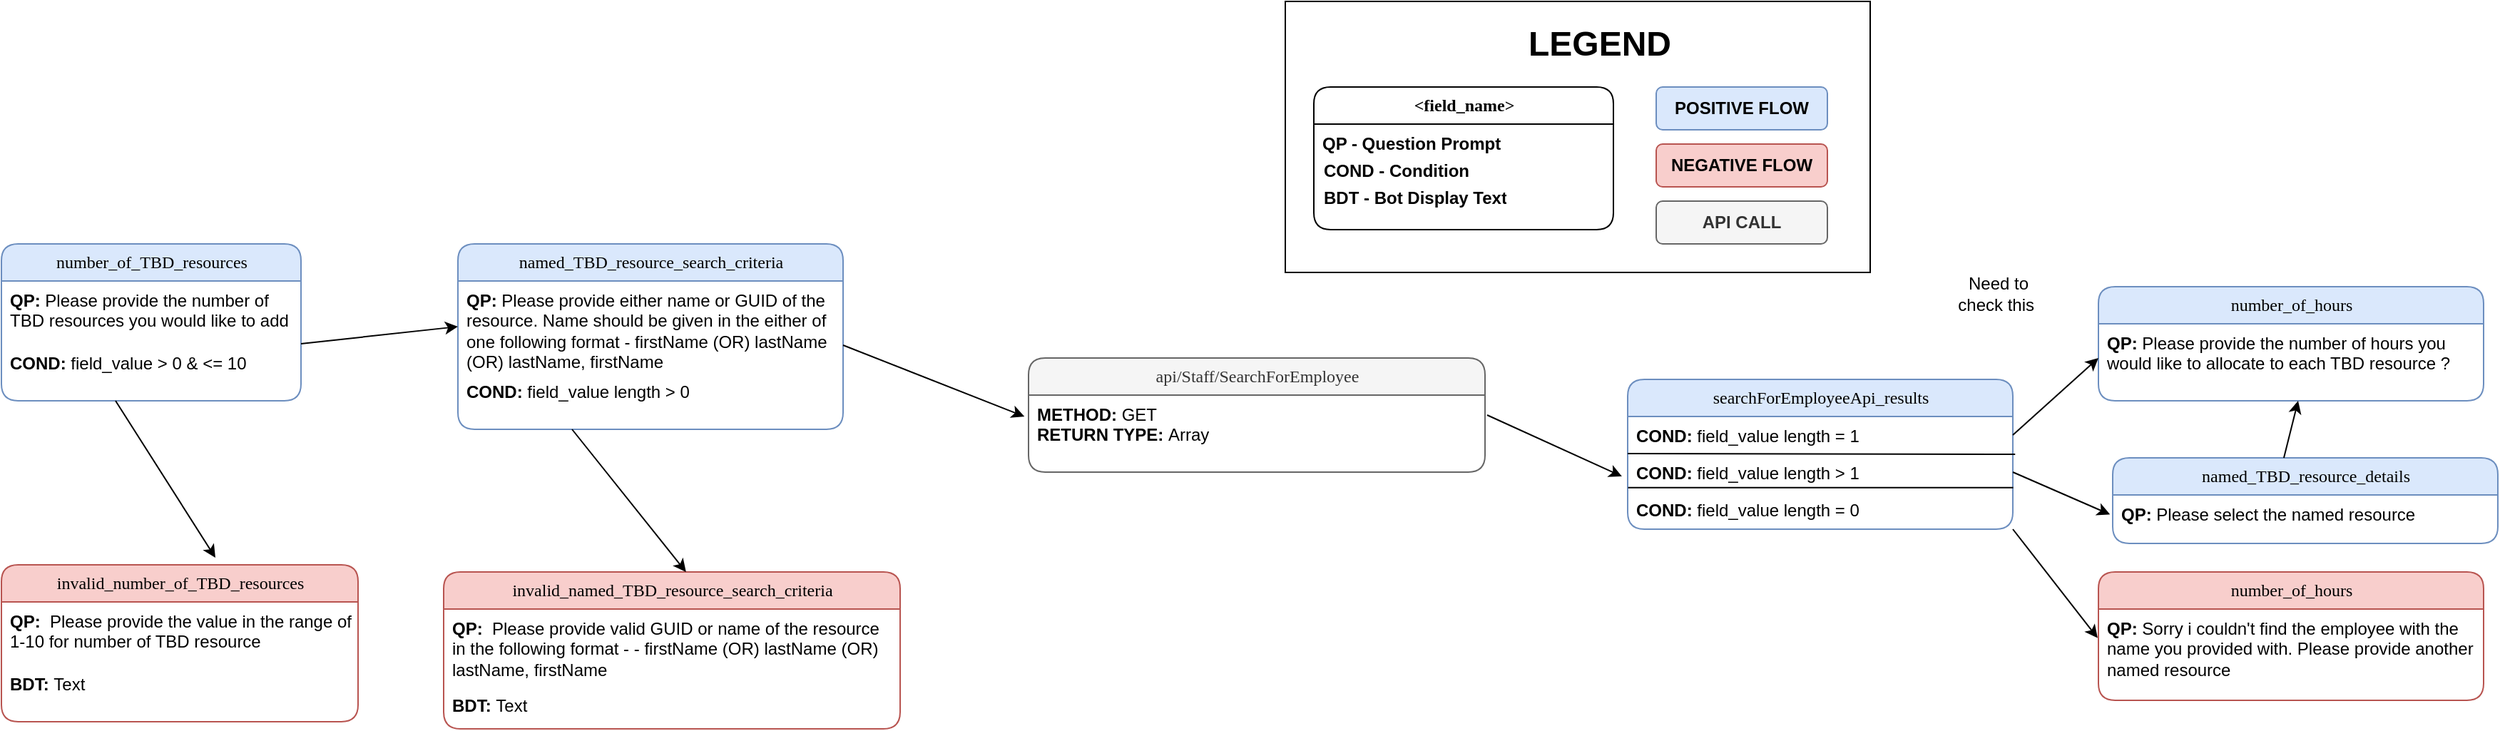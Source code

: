 <mxfile version="26.0.4">
  <diagram name="Page-1" id="b520641d-4fe3-3701-9064-5fc419738815">
    <mxGraphModel dx="967" dy="612" grid="1" gridSize="10" guides="1" tooltips="1" connect="1" arrows="1" fold="1" page="1" pageScale="1" pageWidth="4681" pageHeight="3300" background="none" math="0" shadow="0">
      <root>
        <mxCell id="0" />
        <mxCell id="1" parent="0" />
        <mxCell id="21ea969265ad0168-10" value="number_of_TBD_resources" style="swimlane;html=1;fontStyle=0;childLayout=stackLayout;horizontal=1;startSize=26;fillColor=#dae8fc;horizontalStack=0;resizeParent=1;resizeLast=0;collapsible=1;marginBottom=0;swimlaneFillColor=#ffffff;align=center;rounded=1;shadow=0;comic=0;labelBackgroundColor=none;strokeWidth=1;fontFamily=Verdana;fontSize=12;strokeColor=#6c8ebf;" parent="1" vertex="1">
          <mxGeometry x="150" y="200" width="210" height="110" as="geometry" />
        </mxCell>
        <mxCell id="21ea969265ad0168-11" value="&lt;b&gt;QP: &lt;/b&gt;Please provide the number of TBD resources you would like to add&lt;div&gt;&lt;br&gt;&lt;/div&gt;" style="text;html=1;strokeColor=none;fillColor=none;spacingLeft=4;spacingRight=4;whiteSpace=wrap;overflow=hidden;rotatable=0;points=[[0,0.5],[1,0.5]];portConstraint=eastwest;" parent="21ea969265ad0168-10" vertex="1">
          <mxGeometry y="26" width="210" height="44" as="geometry" />
        </mxCell>
        <mxCell id="21ea969265ad0168-12" value="&lt;b&gt;COND: &lt;/b&gt;field_value &amp;gt; 0 &amp;amp; &amp;lt;= 10" style="text;html=1;strokeColor=none;fillColor=none;spacingLeft=4;spacingRight=4;whiteSpace=wrap;overflow=hidden;rotatable=0;points=[[0,0.5],[1,0.5]];portConstraint=eastwest;" parent="21ea969265ad0168-10" vertex="1">
          <mxGeometry y="70" width="210" height="26" as="geometry" />
        </mxCell>
        <mxCell id="Fwdu9OYfRQx8FBcxNtsd-2" value="named_TBD_resource_search_criteria" style="swimlane;html=1;fontStyle=0;childLayout=stackLayout;horizontal=1;startSize=26;fillColor=#dae8fc;horizontalStack=0;resizeParent=1;resizeLast=0;collapsible=1;marginBottom=0;swimlaneFillColor=#ffffff;align=center;rounded=1;shadow=0;comic=0;labelBackgroundColor=none;strokeWidth=1;fontFamily=Verdana;fontSize=12;strokeColor=#6c8ebf;" parent="1" vertex="1">
          <mxGeometry x="470" y="200" width="270" height="130" as="geometry" />
        </mxCell>
        <mxCell id="Fwdu9OYfRQx8FBcxNtsd-3" value="&lt;b&gt;QP: &lt;/b&gt;Please provide either name or GUID of the resource. Name should be given in the either of one following format - firstName (OR) lastName (OR) lastName, firstName" style="text;html=1;strokeColor=none;fillColor=none;spacingLeft=4;spacingRight=4;whiteSpace=wrap;overflow=hidden;rotatable=0;points=[[0,0.5],[1,0.5]];portConstraint=eastwest;" parent="Fwdu9OYfRQx8FBcxNtsd-2" vertex="1">
          <mxGeometry y="26" width="270" height="64" as="geometry" />
        </mxCell>
        <mxCell id="Fwdu9OYfRQx8FBcxNtsd-4" value="&lt;b&gt;COND: &lt;/b&gt;field_value length &amp;gt; 0" style="text;html=1;strokeColor=none;fillColor=none;spacingLeft=4;spacingRight=4;whiteSpace=wrap;overflow=hidden;rotatable=0;points=[[0,0.5],[1,0.5]];portConstraint=eastwest;" parent="Fwdu9OYfRQx8FBcxNtsd-2" vertex="1">
          <mxGeometry y="90" width="270" height="26" as="geometry" />
        </mxCell>
        <mxCell id="Fwdu9OYfRQx8FBcxNtsd-5" value="invalid_number_of_TBD_resources" style="swimlane;html=1;fontStyle=0;childLayout=stackLayout;horizontal=1;startSize=26;fillColor=#f8cecc;horizontalStack=0;resizeParent=1;resizeLast=0;collapsible=1;marginBottom=0;swimlaneFillColor=#ffffff;align=center;rounded=1;shadow=0;comic=0;labelBackgroundColor=none;strokeWidth=1;fontFamily=Verdana;fontSize=12;strokeColor=#b85450;" parent="1" vertex="1">
          <mxGeometry x="150" y="425" width="250" height="110" as="geometry" />
        </mxCell>
        <mxCell id="Fwdu9OYfRQx8FBcxNtsd-6" value="&lt;b&gt;QP:&amp;nbsp; &lt;/b&gt;Please provide the value in the range of 1-10 for number of TBD resource&lt;div&gt;&lt;br&gt;&lt;/div&gt;" style="text;html=1;strokeColor=none;fillColor=none;spacingLeft=4;spacingRight=4;whiteSpace=wrap;overflow=hidden;rotatable=0;points=[[0,0.5],[1,0.5]];portConstraint=eastwest;" parent="Fwdu9OYfRQx8FBcxNtsd-5" vertex="1">
          <mxGeometry y="26" width="250" height="44" as="geometry" />
        </mxCell>
        <mxCell id="Fwdu9OYfRQx8FBcxNtsd-7" value="&lt;b&gt;BDT: &lt;/b&gt;Text" style="text;html=1;strokeColor=none;fillColor=none;spacingLeft=4;spacingRight=4;whiteSpace=wrap;overflow=hidden;rotatable=0;points=[[0,0.5],[1,0.5]];portConstraint=eastwest;" parent="Fwdu9OYfRQx8FBcxNtsd-5" vertex="1">
          <mxGeometry y="70" width="250" height="26" as="geometry" />
        </mxCell>
        <mxCell id="Fwdu9OYfRQx8FBcxNtsd-15" value="" style="rounded=0;whiteSpace=wrap;html=1;" parent="1" vertex="1">
          <mxGeometry x="1050" y="30" width="410" height="190" as="geometry" />
        </mxCell>
        <mxCell id="Fwdu9OYfRQx8FBcxNtsd-16" value="&lt;b&gt;&amp;lt;field_name&amp;gt;&lt;/b&gt;" style="swimlane;html=1;fontStyle=0;childLayout=stackLayout;horizontal=1;startSize=26;horizontalStack=0;resizeParent=1;resizeLast=0;collapsible=1;marginBottom=0;swimlaneFillColor=#ffffff;align=center;rounded=1;shadow=0;comic=0;labelBackgroundColor=none;strokeWidth=1;fontFamily=Verdana;fontSize=12;" parent="1" vertex="1">
          <mxGeometry x="1070" y="90" width="210" height="100" as="geometry" />
        </mxCell>
        <mxCell id="Fwdu9OYfRQx8FBcxNtsd-18" value="&lt;b&gt;QP - Question Prompt&lt;/b&gt;" style="text;html=1;strokeColor=none;fillColor=none;spacingLeft=4;spacingRight=4;whiteSpace=wrap;overflow=hidden;rotatable=0;points=[[0,0.5],[1,0.5]];portConstraint=eastwest;" parent="Fwdu9OYfRQx8FBcxNtsd-16" vertex="1">
          <mxGeometry y="26" width="210" height="26" as="geometry" />
        </mxCell>
        <mxCell id="Fwdu9OYfRQx8FBcxNtsd-19" value="&lt;b&gt;POSITIVE FLOW&lt;/b&gt;" style="rounded=1;whiteSpace=wrap;html=1;fillColor=#dae8fc;strokeColor=#6c8ebf;" parent="1" vertex="1">
          <mxGeometry x="1310" y="90" width="120" height="30" as="geometry" />
        </mxCell>
        <mxCell id="Fwdu9OYfRQx8FBcxNtsd-20" value="&lt;b&gt;NEGATIVE FLOW&lt;/b&gt;" style="rounded=1;whiteSpace=wrap;html=1;fillColor=#f8cecc;strokeColor=#b85450;" parent="1" vertex="1">
          <mxGeometry x="1310" y="130" width="120" height="30" as="geometry" />
        </mxCell>
        <mxCell id="Fwdu9OYfRQx8FBcxNtsd-22" value="&lt;b&gt;&lt;font style=&quot;font-size: 24px;&quot;&gt;LEGEND&lt;/font&gt;&lt;/b&gt;" style="text;html=1;align=center;verticalAlign=middle;resizable=0;points=[];autosize=1;strokeColor=none;fillColor=none;" parent="1" vertex="1">
          <mxGeometry x="1210" y="40" width="120" height="40" as="geometry" />
        </mxCell>
        <mxCell id="Fwdu9OYfRQx8FBcxNtsd-23" value="&lt;b&gt;COND - Condition&lt;/b&gt;" style="text;html=1;strokeColor=none;fillColor=none;spacingLeft=4;spacingRight=4;whiteSpace=wrap;overflow=hidden;rotatable=0;points=[[0,0.5],[1,0.5]];portConstraint=eastwest;" parent="1" vertex="1">
          <mxGeometry x="1071" y="135" width="210" height="26" as="geometry" />
        </mxCell>
        <mxCell id="Fwdu9OYfRQx8FBcxNtsd-24" value="&lt;b&gt;BDT - Bot Display Text&lt;/b&gt;" style="text;html=1;strokeColor=none;fillColor=none;spacingLeft=4;spacingRight=4;whiteSpace=wrap;overflow=hidden;rotatable=0;points=[[0,0.5],[1,0.5]];portConstraint=eastwest;" parent="1" vertex="1">
          <mxGeometry x="1071" y="154" width="210" height="26" as="geometry" />
        </mxCell>
        <mxCell id="Fwdu9OYfRQx8FBcxNtsd-25" value="invalid_named_TBD_resource_search_criteria" style="swimlane;html=1;fontStyle=0;childLayout=stackLayout;horizontal=1;startSize=26;fillColor=#f8cecc;horizontalStack=0;resizeParent=1;resizeLast=0;collapsible=1;marginBottom=0;swimlaneFillColor=#ffffff;align=center;rounded=1;shadow=0;comic=0;labelBackgroundColor=none;strokeWidth=1;fontFamily=Verdana;fontSize=12;strokeColor=#b85450;" parent="1" vertex="1">
          <mxGeometry x="460" y="430" width="320" height="110" as="geometry" />
        </mxCell>
        <mxCell id="Fwdu9OYfRQx8FBcxNtsd-26" value="&lt;b&gt;QP:&amp;nbsp; &lt;/b&gt;Please provide valid GUID or name of the resource in the following format -&amp;nbsp;- firstName (OR) lastName (OR) lastName, firstName&lt;div&gt;&lt;br&gt;&lt;/div&gt;" style="text;html=1;strokeColor=none;fillColor=none;spacingLeft=4;spacingRight=4;whiteSpace=wrap;overflow=hidden;rotatable=0;points=[[0,0.5],[1,0.5]];portConstraint=eastwest;" parent="Fwdu9OYfRQx8FBcxNtsd-25" vertex="1">
          <mxGeometry y="26" width="320" height="54" as="geometry" />
        </mxCell>
        <mxCell id="Fwdu9OYfRQx8FBcxNtsd-27" value="&lt;b&gt;BDT: &lt;/b&gt;Text" style="text;html=1;strokeColor=none;fillColor=none;spacingLeft=4;spacingRight=4;whiteSpace=wrap;overflow=hidden;rotatable=0;points=[[0,0.5],[1,0.5]];portConstraint=eastwest;" parent="Fwdu9OYfRQx8FBcxNtsd-25" vertex="1">
          <mxGeometry y="80" width="320" height="26" as="geometry" />
        </mxCell>
        <mxCell id="Fwdu9OYfRQx8FBcxNtsd-31" value="" style="endArrow=classic;html=1;rounded=0;entryX=0;entryY=0.5;entryDx=0;entryDy=0;" parent="1" target="Fwdu9OYfRQx8FBcxNtsd-3" edge="1">
          <mxGeometry width="50" height="50" relative="1" as="geometry">
            <mxPoint x="360" y="270" as="sourcePoint" />
            <mxPoint x="410" y="220" as="targetPoint" />
          </mxGeometry>
        </mxCell>
        <mxCell id="Fwdu9OYfRQx8FBcxNtsd-32" value="" style="endArrow=classic;html=1;rounded=0;" parent="1" edge="1">
          <mxGeometry width="50" height="50" relative="1" as="geometry">
            <mxPoint x="230" y="310" as="sourcePoint" />
            <mxPoint x="300" y="420" as="targetPoint" />
          </mxGeometry>
        </mxCell>
        <mxCell id="Fwdu9OYfRQx8FBcxNtsd-33" value="" style="endArrow=classic;html=1;rounded=0;entryX=0.531;entryY=0;entryDx=0;entryDy=0;entryPerimeter=0;" parent="1" target="Fwdu9OYfRQx8FBcxNtsd-25" edge="1">
          <mxGeometry width="50" height="50" relative="1" as="geometry">
            <mxPoint x="550" y="330" as="sourcePoint" />
            <mxPoint x="620" y="440" as="targetPoint" />
          </mxGeometry>
        </mxCell>
        <mxCell id="Cd402E3ZITgnZ-SI4iMz-1" value="api/Staff/SearchForEmployee" style="swimlane;html=1;fontStyle=0;childLayout=stackLayout;horizontal=1;startSize=26;fillColor=#f5f5f5;horizontalStack=0;resizeParent=1;resizeLast=0;collapsible=1;marginBottom=0;swimlaneFillColor=#ffffff;align=center;rounded=1;shadow=0;comic=0;labelBackgroundColor=none;strokeWidth=1;fontFamily=Verdana;fontSize=12;strokeColor=#666666;fontColor=#333333;" parent="1" vertex="1">
          <mxGeometry x="870" y="280" width="320" height="80" as="geometry" />
        </mxCell>
        <mxCell id="Cd402E3ZITgnZ-SI4iMz-2" value="&lt;b&gt;METHOD: &lt;/b&gt;GET&lt;br&gt;&lt;div&gt;&lt;b&gt;RETURN TYPE: &lt;/b&gt;Array&lt;/div&gt;" style="text;html=1;strokeColor=none;fillColor=none;spacingLeft=4;spacingRight=4;whiteSpace=wrap;overflow=hidden;rotatable=0;points=[[0,0.5],[1,0.5]];portConstraint=eastwest;" parent="Cd402E3ZITgnZ-SI4iMz-1" vertex="1">
          <mxGeometry y="26" width="320" height="54" as="geometry" />
        </mxCell>
        <mxCell id="Cd402E3ZITgnZ-SI4iMz-4" value="&lt;b&gt;API CALL&lt;/b&gt;" style="rounded=1;whiteSpace=wrap;html=1;fillColor=#f5f5f5;strokeColor=#666666;fontColor=#333333;" parent="1" vertex="1">
          <mxGeometry x="1310" y="170" width="120" height="30" as="geometry" />
        </mxCell>
        <mxCell id="Cd402E3ZITgnZ-SI4iMz-5" value="" style="endArrow=classic;html=1;rounded=0;entryX=-0.009;entryY=0.278;entryDx=0;entryDy=0;entryPerimeter=0;" parent="1" target="Cd402E3ZITgnZ-SI4iMz-2" edge="1">
          <mxGeometry width="50" height="50" relative="1" as="geometry">
            <mxPoint x="740" y="271" as="sourcePoint" />
            <mxPoint x="850" y="259" as="targetPoint" />
          </mxGeometry>
        </mxCell>
        <mxCell id="HfnuaF-zC5cXOm_QLU1m-1" value="searchForEmployeeApi_results" style="swimlane;html=1;fontStyle=0;childLayout=stackLayout;horizontal=1;startSize=26;fillColor=#dae8fc;horizontalStack=0;resizeParent=1;resizeLast=0;collapsible=1;marginBottom=0;swimlaneFillColor=#ffffff;align=center;rounded=1;shadow=0;comic=0;labelBackgroundColor=none;strokeWidth=1;fontFamily=Verdana;fontSize=12;strokeColor=#6c8ebf;" vertex="1" parent="1">
          <mxGeometry x="1290" y="295" width="270" height="105" as="geometry" />
        </mxCell>
        <mxCell id="HfnuaF-zC5cXOm_QLU1m-12" value="" style="endArrow=none;html=1;rounded=0;entryX=1.006;entryY=0.019;entryDx=0;entryDy=0;entryPerimeter=0;" edge="1" parent="HfnuaF-zC5cXOm_QLU1m-1" target="HfnuaF-zC5cXOm_QLU1m-5">
          <mxGeometry width="50" height="50" relative="1" as="geometry">
            <mxPoint y="52" as="sourcePoint" />
            <mxPoint x="50" y="2" as="targetPoint" />
          </mxGeometry>
        </mxCell>
        <mxCell id="HfnuaF-zC5cXOm_QLU1m-3" value="&lt;b&gt;COND: &lt;/b&gt;field_value length = 1" style="text;html=1;strokeColor=none;fillColor=none;spacingLeft=4;spacingRight=4;whiteSpace=wrap;overflow=hidden;rotatable=0;points=[[0,0.5],[1,0.5]];portConstraint=eastwest;" vertex="1" parent="HfnuaF-zC5cXOm_QLU1m-1">
          <mxGeometry y="26" width="270" height="26" as="geometry" />
        </mxCell>
        <mxCell id="HfnuaF-zC5cXOm_QLU1m-14" value="" style="endArrow=none;html=1;rounded=0;exitX=0.001;exitY=-0.084;exitDx=0;exitDy=0;exitPerimeter=0;entryX=1.001;entryY=-0.084;entryDx=0;entryDy=0;entryPerimeter=0;" edge="1" parent="HfnuaF-zC5cXOm_QLU1m-1" source="HfnuaF-zC5cXOm_QLU1m-6" target="HfnuaF-zC5cXOm_QLU1m-6">
          <mxGeometry width="50" height="50" relative="1" as="geometry">
            <mxPoint y="82.5" as="sourcePoint" />
            <mxPoint x="290" y="85" as="targetPoint" />
          </mxGeometry>
        </mxCell>
        <mxCell id="HfnuaF-zC5cXOm_QLU1m-5" value="&lt;b&gt;COND: &lt;/b&gt;field_value length &amp;gt; 1" style="text;html=1;strokeColor=none;fillColor=none;spacingLeft=4;spacingRight=4;whiteSpace=wrap;overflow=hidden;rotatable=0;points=[[0,0.5],[1,0.5]];portConstraint=eastwest;" vertex="1" parent="HfnuaF-zC5cXOm_QLU1m-1">
          <mxGeometry y="52" width="270" height="26" as="geometry" />
        </mxCell>
        <mxCell id="HfnuaF-zC5cXOm_QLU1m-6" value="&lt;b&gt;COND: &lt;/b&gt;field_value length = 0" style="text;html=1;strokeColor=none;fillColor=none;spacingLeft=4;spacingRight=4;whiteSpace=wrap;overflow=hidden;rotatable=0;points=[[0,0.5],[1,0.5]];portConstraint=eastwest;" vertex="1" parent="HfnuaF-zC5cXOm_QLU1m-1">
          <mxGeometry y="78" width="270" height="26" as="geometry" />
        </mxCell>
        <mxCell id="HfnuaF-zC5cXOm_QLU1m-4" value="" style="endArrow=classic;html=1;rounded=0;entryX=-0.015;entryY=0.656;entryDx=0;entryDy=0;entryPerimeter=0;" edge="1" parent="1">
          <mxGeometry width="50" height="50" relative="1" as="geometry">
            <mxPoint x="1191.5" y="320" as="sourcePoint" />
            <mxPoint x="1285.95" y="362.984" as="targetPoint" />
          </mxGeometry>
        </mxCell>
        <mxCell id="HfnuaF-zC5cXOm_QLU1m-7" value="number_of_hours" style="swimlane;html=1;fontStyle=0;childLayout=stackLayout;horizontal=1;startSize=26;fillColor=#dae8fc;horizontalStack=0;resizeParent=1;resizeLast=0;collapsible=1;marginBottom=0;swimlaneFillColor=#ffffff;align=center;rounded=1;shadow=0;comic=0;labelBackgroundColor=none;strokeWidth=1;fontFamily=Verdana;fontSize=12;strokeColor=#6c8ebf;" vertex="1" parent="1">
          <mxGeometry x="1620" y="230" width="270" height="80" as="geometry" />
        </mxCell>
        <mxCell id="HfnuaF-zC5cXOm_QLU1m-8" value="&lt;b&gt;QP: &lt;/b&gt;Please provide the number of hours you would like to allocate to each TBD resource ?" style="text;html=1;strokeColor=none;fillColor=none;spacingLeft=4;spacingRight=4;whiteSpace=wrap;overflow=hidden;rotatable=0;points=[[0,0.5],[1,0.5]];portConstraint=eastwest;" vertex="1" parent="HfnuaF-zC5cXOm_QLU1m-7">
          <mxGeometry y="26" width="270" height="34" as="geometry" />
        </mxCell>
        <mxCell id="HfnuaF-zC5cXOm_QLU1m-11" value="" style="endArrow=classic;html=1;rounded=0;entryX=-0.015;entryY=0.656;entryDx=0;entryDy=0;entryPerimeter=0;exitX=1;exitY=0.5;exitDx=0;exitDy=0;" edge="1" parent="1" source="HfnuaF-zC5cXOm_QLU1m-3">
          <mxGeometry width="50" height="50" relative="1" as="geometry">
            <mxPoint x="1525.55" y="237.02" as="sourcePoint" />
            <mxPoint x="1620.0" y="280.004" as="targetPoint" />
          </mxGeometry>
        </mxCell>
        <mxCell id="HfnuaF-zC5cXOm_QLU1m-15" value="named_TBD_resource_details" style="swimlane;html=1;fontStyle=0;childLayout=stackLayout;horizontal=1;startSize=26;fillColor=#dae8fc;horizontalStack=0;resizeParent=1;resizeLast=0;collapsible=1;marginBottom=0;swimlaneFillColor=#ffffff;align=center;rounded=1;shadow=0;comic=0;labelBackgroundColor=none;strokeWidth=1;fontFamily=Verdana;fontSize=12;strokeColor=#6c8ebf;" vertex="1" parent="1">
          <mxGeometry x="1630" y="350" width="270" height="60" as="geometry" />
        </mxCell>
        <mxCell id="HfnuaF-zC5cXOm_QLU1m-22" value="" style="endArrow=classic;html=1;rounded=0;exitX=1;exitY=0.5;exitDx=0;exitDy=0;" edge="1" parent="HfnuaF-zC5cXOm_QLU1m-15">
          <mxGeometry width="50" height="50" relative="1" as="geometry">
            <mxPoint x="120" as="sourcePoint" />
            <mxPoint x="130" y="-40" as="targetPoint" />
          </mxGeometry>
        </mxCell>
        <mxCell id="HfnuaF-zC5cXOm_QLU1m-16" value="&lt;b&gt;QP: &lt;/b&gt;Please select the named resource" style="text;html=1;strokeColor=none;fillColor=none;spacingLeft=4;spacingRight=4;whiteSpace=wrap;overflow=hidden;rotatable=0;points=[[0,0.5],[1,0.5]];portConstraint=eastwest;" vertex="1" parent="HfnuaF-zC5cXOm_QLU1m-15">
          <mxGeometry y="26" width="270" height="34" as="geometry" />
        </mxCell>
        <mxCell id="HfnuaF-zC5cXOm_QLU1m-17" value="" style="endArrow=classic;html=1;rounded=0;entryX=-0.007;entryY=0.402;entryDx=0;entryDy=0;entryPerimeter=0;exitX=1;exitY=0.5;exitDx=0;exitDy=0;" edge="1" parent="1" target="HfnuaF-zC5cXOm_QLU1m-16">
          <mxGeometry width="50" height="50" relative="1" as="geometry">
            <mxPoint x="1560" y="360" as="sourcePoint" />
            <mxPoint x="1620.0" y="306.004" as="targetPoint" />
          </mxGeometry>
        </mxCell>
        <mxCell id="HfnuaF-zC5cXOm_QLU1m-18" value="number_of_hours" style="swimlane;html=1;fontStyle=0;childLayout=stackLayout;horizontal=1;startSize=26;fillColor=#f8cecc;horizontalStack=0;resizeParent=1;resizeLast=0;collapsible=1;marginBottom=0;swimlaneFillColor=#ffffff;align=center;rounded=1;shadow=0;comic=0;labelBackgroundColor=none;strokeWidth=1;fontFamily=Verdana;fontSize=12;strokeColor=#b85450;" vertex="1" parent="1">
          <mxGeometry x="1620" y="430" width="270" height="90" as="geometry" />
        </mxCell>
        <mxCell id="HfnuaF-zC5cXOm_QLU1m-19" value="&lt;b&gt;QP: &lt;/b&gt;Sorry i couldn&#39;t find the employee with the name you provided with. Please provide another named resource" style="text;html=1;strokeColor=none;fillColor=none;spacingLeft=4;spacingRight=4;whiteSpace=wrap;overflow=hidden;rotatable=0;points=[[0,0.5],[1,0.5]];portConstraint=eastwest;" vertex="1" parent="HfnuaF-zC5cXOm_QLU1m-18">
          <mxGeometry y="26" width="270" height="64" as="geometry" />
        </mxCell>
        <mxCell id="HfnuaF-zC5cXOm_QLU1m-20" value="" style="endArrow=classic;html=1;rounded=0;entryX=-0.002;entryY=0.317;entryDx=0;entryDy=0;entryPerimeter=0;exitX=1;exitY=0.5;exitDx=0;exitDy=0;" edge="1" parent="1" target="HfnuaF-zC5cXOm_QLU1m-19">
          <mxGeometry width="50" height="50" relative="1" as="geometry">
            <mxPoint x="1560" y="400" as="sourcePoint" />
            <mxPoint x="1618" y="410" as="targetPoint" />
          </mxGeometry>
        </mxCell>
        <mxCell id="HfnuaF-zC5cXOm_QLU1m-21" value="Need to check this&amp;nbsp;" style="text;html=1;align=center;verticalAlign=middle;whiteSpace=wrap;rounded=0;" vertex="1" parent="1">
          <mxGeometry x="1520" y="220" width="60" height="30" as="geometry" />
        </mxCell>
      </root>
    </mxGraphModel>
  </diagram>
</mxfile>
